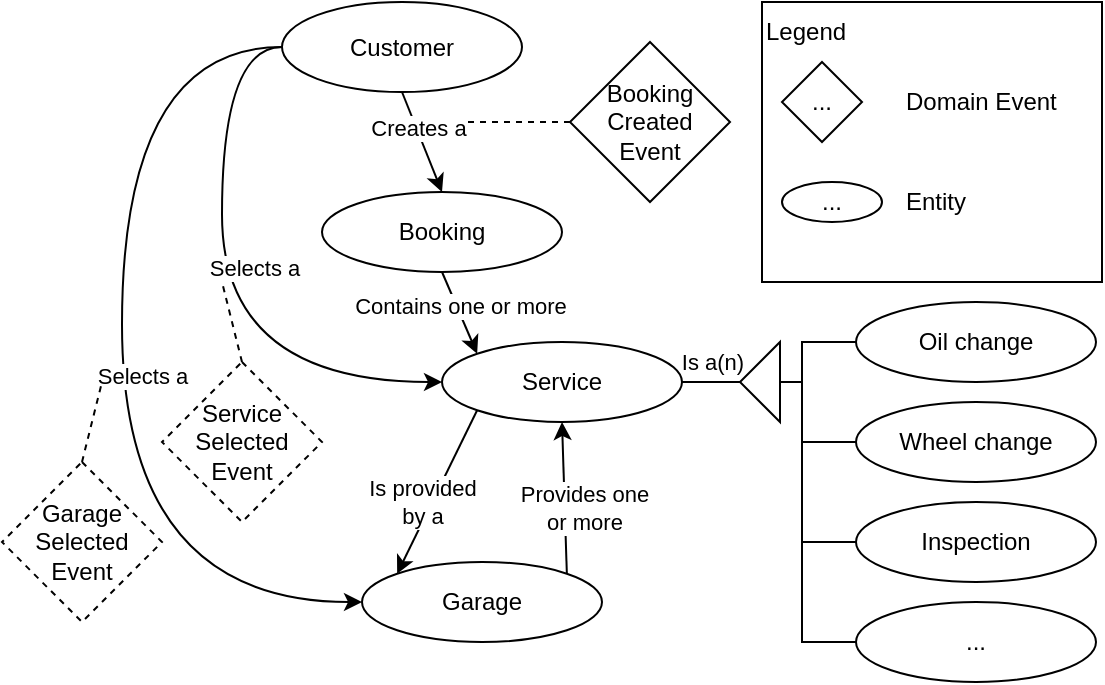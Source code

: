 <mxfile version="17.4.2" type="device"><diagram id="_PcflhhmTXVaM3QLbLC2" name="Seite-1"><mxGraphModel dx="946" dy="606" grid="1" gridSize="10" guides="1" tooltips="1" connect="1" arrows="1" fold="1" page="1" pageScale="1" pageWidth="827" pageHeight="1169" math="0" shadow="0"><root><mxCell id="0"/><mxCell id="1" parent="0"/><mxCell id="vztUakm-pNA-ZMbib5cM-29" value="" style="rounded=0;whiteSpace=wrap;html=1;" parent="1" vertex="1"><mxGeometry x="440" y="60" width="170" height="140" as="geometry"/></mxCell><mxCell id="vztUakm-pNA-ZMbib5cM-12" style="edgeStyle=orthogonalEdgeStyle;rounded=0;orthogonalLoop=1;jettySize=auto;html=1;exitX=1;exitY=0.5;exitDx=0;exitDy=0;entryX=1;entryY=0.5;entryDx=0;entryDy=0;endArrow=none;endFill=0;" parent="1" source="vztUakm-pNA-ZMbib5cM-1" target="vztUakm-pNA-ZMbib5cM-7" edge="1"><mxGeometry relative="1" as="geometry"/></mxCell><mxCell id="vztUakm-pNA-ZMbib5cM-13" value="Is a(n)" style="edgeLabel;html=1;align=center;verticalAlign=middle;resizable=0;points=[];" parent="vztUakm-pNA-ZMbib5cM-12" vertex="1" connectable="0"><mxGeometry x="-0.35" relative="1" as="geometry"><mxPoint x="5" y="-10" as="offset"/></mxGeometry></mxCell><mxCell id="DSWT6iIojzboyGEg8uoI-2" style="rounded=0;orthogonalLoop=1;jettySize=auto;html=1;exitX=0;exitY=1;exitDx=0;exitDy=0;entryX=0;entryY=0;entryDx=0;entryDy=0;" parent="1" source="vztUakm-pNA-ZMbib5cM-1" target="DSWT6iIojzboyGEg8uoI-1" edge="1"><mxGeometry relative="1" as="geometry"/></mxCell><mxCell id="DSWT6iIojzboyGEg8uoI-3" value="Is provided&lt;br&gt;by a" style="edgeLabel;html=1;align=center;verticalAlign=middle;resizable=0;points=[];" parent="DSWT6iIojzboyGEg8uoI-2" vertex="1" connectable="0"><mxGeometry x="-0.124" y="-1" relative="1" as="geometry"><mxPoint x="-9" y="10" as="offset"/></mxGeometry></mxCell><mxCell id="vztUakm-pNA-ZMbib5cM-1" value="Service" style="ellipse;whiteSpace=wrap;html=1;" parent="1" vertex="1"><mxGeometry x="280" y="230" width="120" height="40" as="geometry"/></mxCell><mxCell id="vztUakm-pNA-ZMbib5cM-14" style="rounded=0;orthogonalLoop=1;jettySize=auto;html=1;exitX=0.5;exitY=1;exitDx=0;exitDy=0;endArrow=classic;endFill=1;entryX=0.5;entryY=0;entryDx=0;entryDy=0;" parent="1" source="vztUakm-pNA-ZMbib5cM-2" target="vztUakm-pNA-ZMbib5cM-23" edge="1"><mxGeometry relative="1" as="geometry"><mxPoint x="280" y="170" as="targetPoint"/></mxGeometry></mxCell><mxCell id="vztUakm-pNA-ZMbib5cM-15" value="Creates a" style="edgeLabel;html=1;align=center;verticalAlign=middle;resizable=0;points=[[1,NaN,0,NaN,0]];" parent="vztUakm-pNA-ZMbib5cM-14" vertex="1" connectable="0"><mxGeometry x="-0.294" y="1" relative="1" as="geometry"><mxPoint as="offset"/></mxGeometry></mxCell><mxCell id="c6ToIAeIdj29iBkbh4Kl-1" style="edgeStyle=orthogonalEdgeStyle;rounded=0;orthogonalLoop=1;jettySize=auto;html=1;exitX=0;exitY=0.5;exitDx=0;exitDy=0;entryX=0;entryY=0.5;entryDx=0;entryDy=0;curved=1;" parent="1" source="vztUakm-pNA-ZMbib5cM-2" target="vztUakm-pNA-ZMbib5cM-1" edge="1"><mxGeometry relative="1" as="geometry"><Array as="points"><mxPoint x="170" y="83"/><mxPoint x="170" y="250"/></Array></mxGeometry></mxCell><mxCell id="c6ToIAeIdj29iBkbh4Kl-2" value="Selects a" style="edgeLabel;html=1;align=center;verticalAlign=middle;resizable=0;points=[];" parent="c6ToIAeIdj29iBkbh4Kl-1" vertex="1" connectable="0"><mxGeometry x="-0.085" y="16" relative="1" as="geometry"><mxPoint as="offset"/></mxGeometry></mxCell><mxCell id="vztUakm-pNA-ZMbib5cM-2" value="Customer" style="ellipse;whiteSpace=wrap;html=1;" parent="1" vertex="1"><mxGeometry x="200" y="60" width="120" height="45" as="geometry"/></mxCell><mxCell id="vztUakm-pNA-ZMbib5cM-3" value="Oil change" style="ellipse;whiteSpace=wrap;html=1;" parent="1" vertex="1"><mxGeometry x="487" y="210" width="120" height="40" as="geometry"/></mxCell><mxCell id="2SH8UtI2NEcQ-aQBTei7-3" style="rounded=0;orthogonalLoop=1;jettySize=auto;html=1;exitX=0;exitY=0.5;exitDx=0;exitDy=0;entryX=0;entryY=0.5;entryDx=0;entryDy=0;edgeStyle=orthogonalEdgeStyle;endArrow=none;endFill=0;" edge="1" parent="1" source="vztUakm-pNA-ZMbib5cM-4" target="vztUakm-pNA-ZMbib5cM-7"><mxGeometry relative="1" as="geometry"><Array as="points"><mxPoint x="460" y="280"/><mxPoint x="460" y="250"/></Array></mxGeometry></mxCell><mxCell id="vztUakm-pNA-ZMbib5cM-4" value="Wheel change" style="ellipse;whiteSpace=wrap;html=1;" parent="1" vertex="1"><mxGeometry x="487" y="260" width="120" height="40" as="geometry"/></mxCell><mxCell id="2SH8UtI2NEcQ-aQBTei7-4" style="edgeStyle=orthogonalEdgeStyle;rounded=0;orthogonalLoop=1;jettySize=auto;html=1;exitX=0;exitY=0.5;exitDx=0;exitDy=0;entryX=0;entryY=0.5;entryDx=0;entryDy=0;endArrow=none;endFill=0;" edge="1" parent="1" source="vztUakm-pNA-ZMbib5cM-5" target="vztUakm-pNA-ZMbib5cM-7"><mxGeometry relative="1" as="geometry"><Array as="points"><mxPoint x="460" y="330"/><mxPoint x="460" y="250"/></Array></mxGeometry></mxCell><mxCell id="vztUakm-pNA-ZMbib5cM-5" value="Inspection" style="ellipse;whiteSpace=wrap;html=1;" parent="1" vertex="1"><mxGeometry x="487" y="310" width="120" height="40" as="geometry"/></mxCell><mxCell id="2SH8UtI2NEcQ-aQBTei7-5" style="edgeStyle=orthogonalEdgeStyle;rounded=0;orthogonalLoop=1;jettySize=auto;html=1;exitX=0;exitY=0.5;exitDx=0;exitDy=0;endArrow=none;endFill=0;entryX=0;entryY=0.5;entryDx=0;entryDy=0;" edge="1" parent="1" source="vztUakm-pNA-ZMbib5cM-6" target="vztUakm-pNA-ZMbib5cM-7"><mxGeometry relative="1" as="geometry"><mxPoint x="450" y="310" as="targetPoint"/><Array as="points"><mxPoint x="460" y="380"/><mxPoint x="460" y="250"/></Array></mxGeometry></mxCell><mxCell id="vztUakm-pNA-ZMbib5cM-6" value="..." style="ellipse;whiteSpace=wrap;html=1;" parent="1" vertex="1"><mxGeometry x="487" y="360" width="120" height="40" as="geometry"/></mxCell><mxCell id="vztUakm-pNA-ZMbib5cM-8" style="edgeStyle=orthogonalEdgeStyle;rounded=0;orthogonalLoop=1;jettySize=auto;html=1;exitX=0;exitY=0.5;exitDx=0;exitDy=0;entryX=0;entryY=0.5;entryDx=0;entryDy=0;endArrow=none;endFill=0;" parent="1" source="vztUakm-pNA-ZMbib5cM-7" edge="1" target="vztUakm-pNA-ZMbib5cM-3"><mxGeometry relative="1" as="geometry"><mxPoint x="470" y="230" as="targetPoint"/><Array as="points"><mxPoint x="460" y="250"/><mxPoint x="460" y="230"/></Array></mxGeometry></mxCell><mxCell id="vztUakm-pNA-ZMbib5cM-7" value="" style="triangle;whiteSpace=wrap;html=1;rotation=-180;" parent="1" vertex="1"><mxGeometry x="429" y="230" width="20" height="40" as="geometry"/></mxCell><mxCell id="vztUakm-pNA-ZMbib5cM-26" style="edgeStyle=none;rounded=0;orthogonalLoop=1;jettySize=auto;html=1;exitX=0;exitY=0.5;exitDx=0;exitDy=0;endArrow=none;endFill=0;dashed=1;" parent="1" source="vztUakm-pNA-ZMbib5cM-18" edge="1"><mxGeometry relative="1" as="geometry"><mxPoint x="290" y="120" as="targetPoint"/></mxGeometry></mxCell><mxCell id="vztUakm-pNA-ZMbib5cM-24" style="edgeStyle=none;rounded=0;orthogonalLoop=1;jettySize=auto;html=1;exitX=0.5;exitY=1;exitDx=0;exitDy=0;entryX=0;entryY=0;entryDx=0;entryDy=0;endArrow=classic;endFill=1;" parent="1" source="vztUakm-pNA-ZMbib5cM-23" target="vztUakm-pNA-ZMbib5cM-1" edge="1"><mxGeometry relative="1" as="geometry"/></mxCell><mxCell id="vztUakm-pNA-ZMbib5cM-25" value="Contains one or more" style="edgeLabel;html=1;align=center;verticalAlign=middle;resizable=0;points=[];" parent="vztUakm-pNA-ZMbib5cM-24" vertex="1" connectable="0"><mxGeometry x="-0.141" y="1" relative="1" as="geometry"><mxPoint as="offset"/></mxGeometry></mxCell><mxCell id="vztUakm-pNA-ZMbib5cM-23" value="Booking" style="ellipse;whiteSpace=wrap;html=1;" parent="1" vertex="1"><mxGeometry x="220" y="155" width="120" height="40" as="geometry"/></mxCell><mxCell id="vztUakm-pNA-ZMbib5cM-28" value="..." style="rhombus;whiteSpace=wrap;html=1;" parent="1" vertex="1"><mxGeometry x="450" y="90" width="40" height="40" as="geometry"/></mxCell><mxCell id="vztUakm-pNA-ZMbib5cM-30" value="Domain Event" style="text;html=1;strokeColor=none;fillColor=none;align=left;verticalAlign=middle;whiteSpace=wrap;rounded=0;" parent="1" vertex="1"><mxGeometry x="510" y="95" width="90" height="30" as="geometry"/></mxCell><mxCell id="vztUakm-pNA-ZMbib5cM-31" value="..." style="ellipse;whiteSpace=wrap;html=1;" parent="1" vertex="1"><mxGeometry x="450" y="150" width="50" height="20" as="geometry"/></mxCell><mxCell id="vztUakm-pNA-ZMbib5cM-32" value="Entity" style="text;html=1;strokeColor=none;fillColor=none;align=left;verticalAlign=middle;whiteSpace=wrap;rounded=0;" parent="1" vertex="1"><mxGeometry x="510" y="145" width="60" height="30" as="geometry"/></mxCell><mxCell id="vztUakm-pNA-ZMbib5cM-33" value="Legend" style="text;html=1;strokeColor=none;fillColor=none;align=left;verticalAlign=middle;whiteSpace=wrap;rounded=0;" parent="1" vertex="1"><mxGeometry x="440" y="60" width="90" height="30" as="geometry"/></mxCell><mxCell id="c6ToIAeIdj29iBkbh4Kl-5" style="rounded=0;orthogonalLoop=1;jettySize=auto;html=1;exitX=0.5;exitY=0;exitDx=0;exitDy=0;endArrow=none;endFill=0;dashed=1;" parent="1" source="c6ToIAeIdj29iBkbh4Kl-4" edge="1"><mxGeometry relative="1" as="geometry"><mxPoint x="170" y="200" as="targetPoint"/></mxGeometry></mxCell><mxCell id="c6ToIAeIdj29iBkbh4Kl-4" value="Service&lt;br&gt;Selected&lt;br&gt;Event" style="rhombus;whiteSpace=wrap;html=1;dashed=1;" parent="1" vertex="1"><mxGeometry x="140" y="240" width="80" height="80" as="geometry"/></mxCell><mxCell id="vztUakm-pNA-ZMbib5cM-18" value="Booking&lt;br&gt;Created&lt;br&gt;Event" style="rhombus;whiteSpace=wrap;html=1;" parent="1" vertex="1"><mxGeometry x="344" y="80" width="80" height="80" as="geometry"/></mxCell><mxCell id="2SH8UtI2NEcQ-aQBTei7-2" value="Provides one&lt;br&gt;or more" style="edgeStyle=none;rounded=0;orthogonalLoop=1;jettySize=auto;html=1;exitX=1;exitY=0;exitDx=0;exitDy=0;entryX=0.5;entryY=1;entryDx=0;entryDy=0;" edge="1" parent="1" source="DSWT6iIojzboyGEg8uoI-1" target="vztUakm-pNA-ZMbib5cM-1"><mxGeometry x="-0.136" y="-10" relative="1" as="geometry"><mxPoint as="offset"/></mxGeometry></mxCell><mxCell id="DSWT6iIojzboyGEg8uoI-1" value="Garage" style="ellipse;whiteSpace=wrap;html=1;" parent="1" vertex="1"><mxGeometry x="240" y="340" width="120" height="40" as="geometry"/></mxCell><mxCell id="DSWT6iIojzboyGEg8uoI-4" style="edgeStyle=orthogonalEdgeStyle;rounded=0;orthogonalLoop=1;jettySize=auto;html=1;exitX=0;exitY=0.5;exitDx=0;exitDy=0;entryX=0;entryY=0.5;entryDx=0;entryDy=0;curved=1;" parent="1" source="vztUakm-pNA-ZMbib5cM-2" target="DSWT6iIojzboyGEg8uoI-1" edge="1"><mxGeometry relative="1" as="geometry"><Array as="points"><mxPoint x="120" y="83"/><mxPoint x="120" y="360"/></Array><mxPoint x="200" y="105" as="sourcePoint"/><mxPoint x="290" y="260" as="targetPoint"/></mxGeometry></mxCell><mxCell id="DSWT6iIojzboyGEg8uoI-5" value="Selects a" style="edgeLabel;html=1;align=center;verticalAlign=middle;resizable=0;points=[];" parent="DSWT6iIojzboyGEg8uoI-4" vertex="1" connectable="0"><mxGeometry x="-0.085" y="16" relative="1" as="geometry"><mxPoint x="-6" y="26" as="offset"/></mxGeometry></mxCell><mxCell id="DSWT6iIojzboyGEg8uoI-6" value="Garage&lt;br&gt;Selected&lt;br&gt;Event" style="rhombus;whiteSpace=wrap;html=1;dashed=1;" parent="1" vertex="1"><mxGeometry x="60" y="290" width="80" height="80" as="geometry"/></mxCell><mxCell id="DSWT6iIojzboyGEg8uoI-7" style="rounded=0;orthogonalLoop=1;jettySize=auto;html=1;exitX=0.5;exitY=0;exitDx=0;exitDy=0;endArrow=none;endFill=0;dashed=1;" parent="1" source="DSWT6iIojzboyGEg8uoI-6" edge="1"><mxGeometry relative="1" as="geometry"><mxPoint x="110" y="250" as="targetPoint"/><mxPoint x="200" y="260" as="sourcePoint"/></mxGeometry></mxCell></root></mxGraphModel></diagram></mxfile>